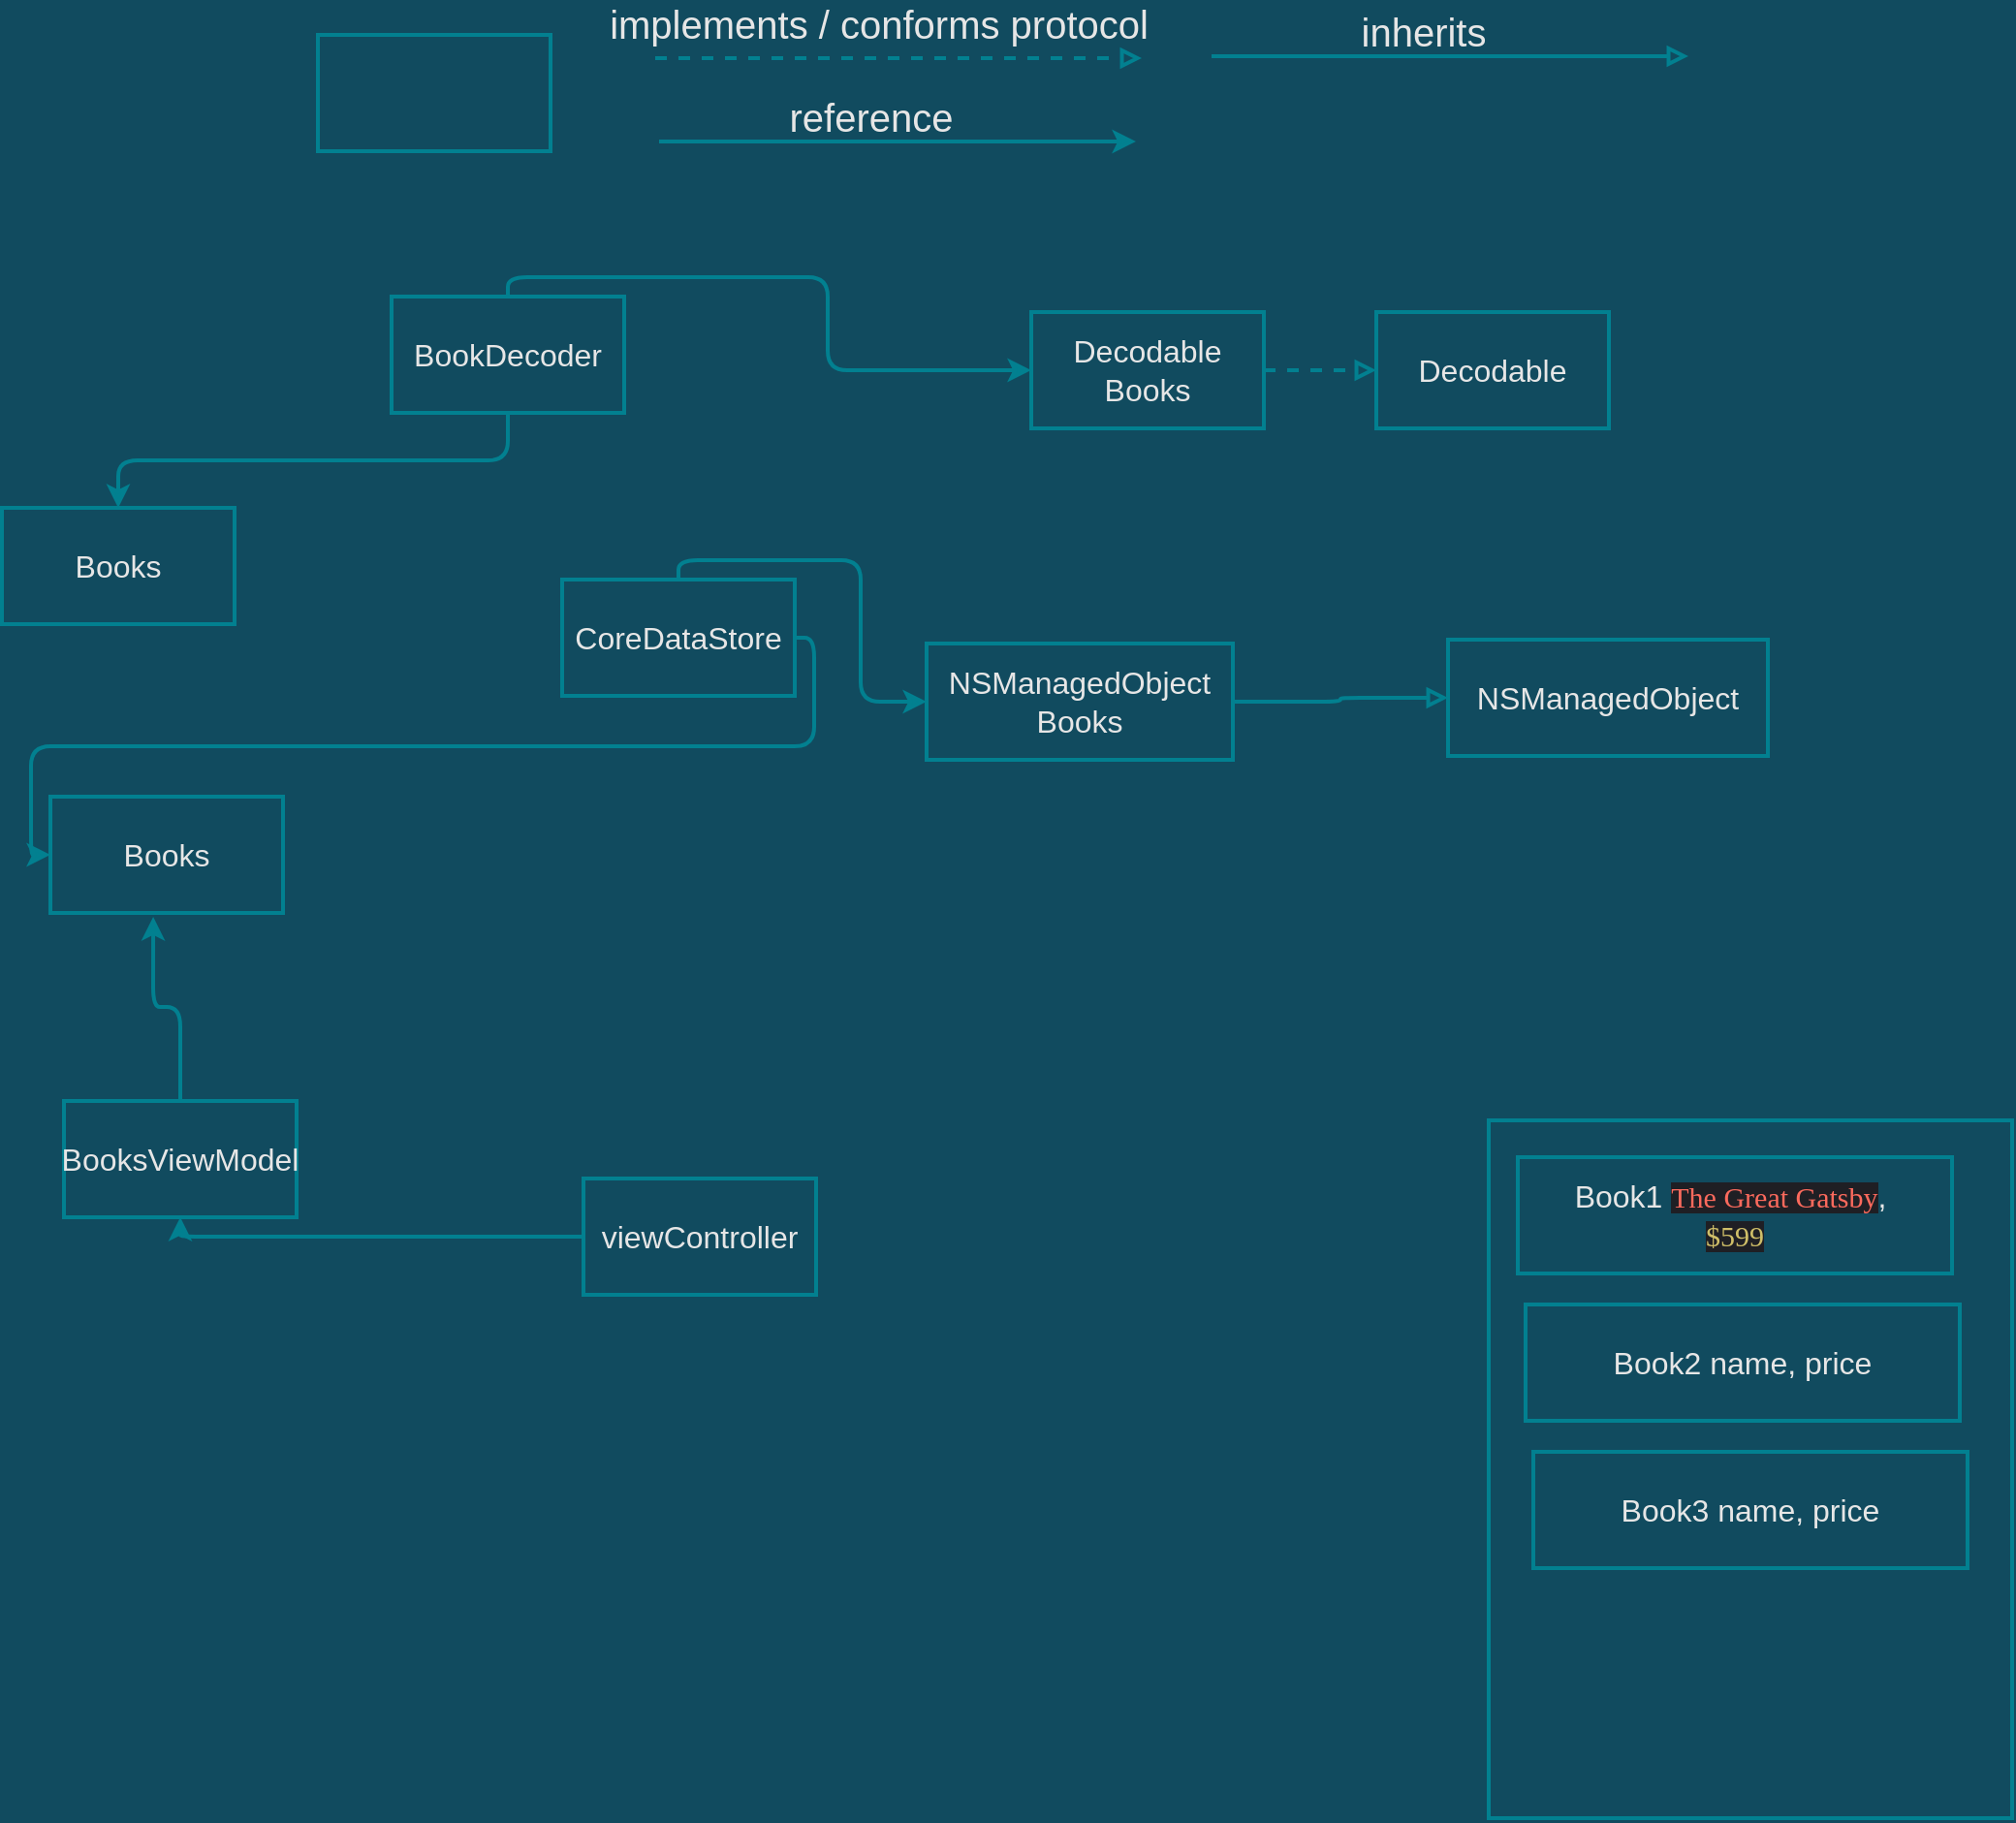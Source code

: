 <mxfile version="16.2.7" type="device" pages="2"><diagram id="s3s5PHK2nkMWllkmuQr3" name="arch graph"><mxGraphModel dx="2150" dy="1274" grid="0" gridSize="10" guides="1" tooltips="1" connect="1" arrows="1" fold="1" page="0" pageScale="1" pageWidth="850" pageHeight="1100" background="#114B5F" math="0" shadow="0"><root><mxCell id="0"/><mxCell id="1" parent="0"/><mxCell id="2b8pChCT7WdRBjHMDQLr-1" value="" style="rounded=0;whiteSpace=wrap;html=1;sketch=0;fontColor=#E6E6E6;strokeColor=#028090;fillColor=none;strokeWidth=2;fontSize=16;" parent="1" vertex="1"><mxGeometry x="53" y="-97" width="120" height="60" as="geometry"/></mxCell><mxCell id="2b8pChCT7WdRBjHMDQLr-2" value="" style="endArrow=classic;html=1;rounded=1;sketch=0;fontColor=#E4FDE1;strokeColor=#028090;fillColor=#F45B69;strokeWidth=2;edgeStyle=orthogonalEdgeStyle;" parent="1" edge="1"><mxGeometry width="50" height="50" relative="1" as="geometry"><mxPoint x="229" y="-42" as="sourcePoint"/><mxPoint x="475" y="-42" as="targetPoint"/></mxGeometry></mxCell><mxCell id="2b8pChCT7WdRBjHMDQLr-3" value="reference" style="edgeLabel;html=1;align=center;verticalAlign=middle;resizable=0;points=[];fontColor=#E6E6E6;labelBackgroundColor=none;fontSize=20;" parent="2b8pChCT7WdRBjHMDQLr-2" vertex="1" connectable="0"><mxGeometry x="-0.095" y="2" relative="1" as="geometry"><mxPoint x="-3" y="-11" as="offset"/></mxGeometry></mxCell><mxCell id="2b8pChCT7WdRBjHMDQLr-4" value="" style="endArrow=block;html=1;rounded=1;sketch=0;fontColor=#E4FDE1;strokeColor=#028090;fillColor=#F45B69;strokeWidth=2;endFill=0;dashed=1;edgeStyle=orthogonalEdgeStyle;" parent="1" edge="1"><mxGeometry width="50" height="50" relative="1" as="geometry"><mxPoint x="227" y="-85" as="sourcePoint"/><mxPoint x="478" y="-85" as="targetPoint"/></mxGeometry></mxCell><mxCell id="2b8pChCT7WdRBjHMDQLr-5" value="implements / conforms protocol" style="edgeLabel;html=1;align=center;verticalAlign=middle;resizable=0;points=[];fontColor=#E6E6E6;labelBackgroundColor=none;fontSize=20;" parent="2b8pChCT7WdRBjHMDQLr-4" vertex="1" connectable="0"><mxGeometry x="-0.095" y="2" relative="1" as="geometry"><mxPoint x="1" y="-16" as="offset"/></mxGeometry></mxCell><mxCell id="2b8pChCT7WdRBjHMDQLr-6" value="" style="endArrow=block;html=1;rounded=1;sketch=0;fontColor=#E4FDE1;strokeColor=#028090;fillColor=#F45B69;strokeWidth=2;endFill=0;edgeStyle=orthogonalEdgeStyle;" parent="1" edge="1"><mxGeometry width="50" height="50" relative="1" as="geometry"><mxPoint x="514" y="-86" as="sourcePoint"/><mxPoint x="760" y="-86" as="targetPoint"/></mxGeometry></mxCell><mxCell id="2b8pChCT7WdRBjHMDQLr-7" value="inherits" style="edgeLabel;html=1;align=center;verticalAlign=middle;resizable=0;points=[];fontColor=#E6E6E6;labelBackgroundColor=none;fontSize=20;" parent="2b8pChCT7WdRBjHMDQLr-6" vertex="1" connectable="0"><mxGeometry x="-0.095" y="2" relative="1" as="geometry"><mxPoint x="-3" y="-11" as="offset"/></mxGeometry></mxCell><mxCell id="XSatZWjj6nSK6bneO3cI-1" value="Books" style="rounded=0;whiteSpace=wrap;html=1;sketch=0;fontColor=#E6E6E6;strokeColor=#028090;fillColor=none;strokeWidth=2;fontSize=16;" vertex="1" parent="1"><mxGeometry x="-110" y="147" width="120" height="60" as="geometry"/></mxCell><mxCell id="XSatZWjj6nSK6bneO3cI-2" value="Decodable" style="rounded=0;whiteSpace=wrap;html=1;sketch=0;fontColor=#E6E6E6;strokeColor=#028090;fillColor=none;strokeWidth=2;fontSize=16;" vertex="1" parent="1"><mxGeometry x="599" y="46" width="120" height="60" as="geometry"/></mxCell><mxCell id="XSatZWjj6nSK6bneO3cI-5" value="BookDecoder" style="rounded=0;whiteSpace=wrap;html=1;sketch=0;fontColor=#E6E6E6;strokeColor=#028090;fillColor=none;strokeWidth=2;fontSize=16;" vertex="1" parent="1"><mxGeometry x="91" y="38" width="120" height="60" as="geometry"/></mxCell><mxCell id="XSatZWjj6nSK6bneO3cI-9" value="" style="endArrow=classic;html=1;rounded=1;sketch=0;fontColor=#E4FDE1;strokeColor=#028090;fillColor=#F45B69;strokeWidth=2;edgeStyle=orthogonalEdgeStyle;exitX=0.5;exitY=1;exitDx=0;exitDy=0;" edge="1" parent="1" source="XSatZWjj6nSK6bneO3cI-5" target="XSatZWjj6nSK6bneO3cI-1"><mxGeometry width="50" height="50" relative="1" as="geometry"><mxPoint x="239" y="-32" as="sourcePoint"/><mxPoint x="485" y="-32" as="targetPoint"/></mxGeometry></mxCell><mxCell id="XSatZWjj6nSK6bneO3cI-11" value="NSManagedObject&lt;br&gt;Books" style="rounded=0;whiteSpace=wrap;html=1;sketch=0;fontColor=#E6E6E6;strokeColor=#028090;fillColor=none;strokeWidth=2;fontSize=16;" vertex="1" parent="1"><mxGeometry x="367" y="217" width="158" height="60" as="geometry"/></mxCell><mxCell id="XSatZWjj6nSK6bneO3cI-14" value="Decodable Books" style="rounded=0;whiteSpace=wrap;html=1;sketch=0;fontColor=#E6E6E6;strokeColor=#028090;fillColor=none;strokeWidth=2;fontSize=16;" vertex="1" parent="1"><mxGeometry x="421" y="46" width="120" height="60" as="geometry"/></mxCell><mxCell id="XSatZWjj6nSK6bneO3cI-16" value="" style="endArrow=block;html=1;rounded=1;sketch=0;fontColor=#E4FDE1;strokeColor=#028090;fillColor=#F45B69;strokeWidth=2;endFill=0;dashed=1;edgeStyle=orthogonalEdgeStyle;exitX=1;exitY=0.5;exitDx=0;exitDy=0;" edge="1" parent="1" source="XSatZWjj6nSK6bneO3cI-14" target="XSatZWjj6nSK6bneO3cI-2"><mxGeometry width="50" height="50" relative="1" as="geometry"><mxPoint x="237" y="-75" as="sourcePoint"/><mxPoint x="488" y="-75" as="targetPoint"/></mxGeometry></mxCell><mxCell id="XSatZWjj6nSK6bneO3cI-20" value="" style="endArrow=classic;html=1;rounded=1;sketch=0;fontColor=#E4FDE1;strokeColor=#028090;fillColor=#F45B69;strokeWidth=2;edgeStyle=orthogonalEdgeStyle;exitX=0.5;exitY=0;exitDx=0;exitDy=0;entryX=0;entryY=0.5;entryDx=0;entryDy=0;" edge="1" parent="1" source="XSatZWjj6nSK6bneO3cI-5" target="XSatZWjj6nSK6bneO3cI-14"><mxGeometry width="50" height="50" relative="1" as="geometry"><mxPoint x="239" y="-32" as="sourcePoint"/><mxPoint x="485" y="-32" as="targetPoint"/></mxGeometry></mxCell><mxCell id="XSatZWjj6nSK6bneO3cI-22" value="CoreDataStore" style="rounded=0;whiteSpace=wrap;html=1;sketch=0;fontColor=#E6E6E6;strokeColor=#028090;fillColor=none;strokeWidth=2;fontSize=16;" vertex="1" parent="1"><mxGeometry x="179" y="184" width="120" height="60" as="geometry"/></mxCell><mxCell id="XSatZWjj6nSK6bneO3cI-23" value="Books" style="rounded=0;whiteSpace=wrap;html=1;sketch=0;fontColor=#E6E6E6;strokeColor=#028090;fillColor=none;strokeWidth=2;fontSize=16;" vertex="1" parent="1"><mxGeometry x="-85" y="296" width="120" height="60" as="geometry"/></mxCell><mxCell id="XSatZWjj6nSK6bneO3cI-26" value="" style="endArrow=classic;html=1;rounded=1;sketch=0;fontColor=#E4FDE1;strokeColor=#028090;fillColor=#F45B69;strokeWidth=2;edgeStyle=orthogonalEdgeStyle;exitX=1;exitY=0.5;exitDx=0;exitDy=0;entryX=0;entryY=0.5;entryDx=0;entryDy=0;" edge="1" parent="1" source="XSatZWjj6nSK6bneO3cI-22" target="XSatZWjj6nSK6bneO3cI-23"><mxGeometry width="50" height="50" relative="1" as="geometry"><mxPoint x="239" y="-32" as="sourcePoint"/><mxPoint x="485" y="-32" as="targetPoint"/></mxGeometry></mxCell><mxCell id="XSatZWjj6nSK6bneO3cI-28" value="" style="endArrow=classic;html=1;rounded=1;sketch=0;fontColor=#E4FDE1;strokeColor=#028090;fillColor=#F45B69;strokeWidth=2;edgeStyle=orthogonalEdgeStyle;exitX=0.5;exitY=0;exitDx=0;exitDy=0;entryX=0;entryY=0.5;entryDx=0;entryDy=0;" edge="1" parent="1" source="XSatZWjj6nSK6bneO3cI-22" target="XSatZWjj6nSK6bneO3cI-11"><mxGeometry width="50" height="50" relative="1" as="geometry"><mxPoint x="-32" y="138" as="sourcePoint"/><mxPoint x="431" y="86" as="targetPoint"/></mxGeometry></mxCell><mxCell id="XSatZWjj6nSK6bneO3cI-29" value="NSManagedObject" style="rounded=0;whiteSpace=wrap;html=1;sketch=0;fontColor=#E6E6E6;strokeColor=#028090;fillColor=none;strokeWidth=2;fontSize=16;" vertex="1" parent="1"><mxGeometry x="636" y="215" width="165" height="60" as="geometry"/></mxCell><mxCell id="XSatZWjj6nSK6bneO3cI-31" value="" style="endArrow=block;html=1;rounded=1;sketch=0;fontColor=#E4FDE1;strokeColor=#028090;fillColor=#F45B69;strokeWidth=2;endFill=0;edgeStyle=orthogonalEdgeStyle;exitX=1;exitY=0.5;exitDx=0;exitDy=0;entryX=0;entryY=0.5;entryDx=0;entryDy=0;" edge="1" parent="1" source="XSatZWjj6nSK6bneO3cI-11" target="XSatZWjj6nSK6bneO3cI-29"><mxGeometry width="50" height="50" relative="1" as="geometry"><mxPoint x="524" y="-76" as="sourcePoint"/><mxPoint x="770" y="-76" as="targetPoint"/></mxGeometry></mxCell><mxCell id="XSatZWjj6nSK6bneO3cI-37" value="" style="rounded=0;whiteSpace=wrap;html=1;sketch=0;fontColor=#E6E6E6;strokeColor=#028090;fillColor=none;strokeWidth=2;fontSize=16;" vertex="1" parent="1"><mxGeometry x="657" y="463" width="270" height="360" as="geometry"/></mxCell><mxCell id="XSatZWjj6nSK6bneO3cI-39" value="Book1&amp;nbsp;&lt;span style=&quot;background-color: rgb(31 , 31 , 36) ; color: rgb(252 , 106 , 93) ; font-family: &amp;#34;menlo&amp;#34; ; font-size: 15px&quot;&gt;The Great Gatsby&lt;/span&gt;&lt;span&gt;,&amp;nbsp;&lt;br&gt;&lt;/span&gt;&lt;span style=&quot;background-color: rgb(31 , 31 , 36) ; color: rgb(208 , 191 , 105) ; font-family: &amp;#34;menlo&amp;#34; ; font-size: 15px&quot;&gt;$599&lt;/span&gt;" style="rounded=0;whiteSpace=wrap;html=1;sketch=0;fontColor=#E6E6E6;strokeColor=#028090;fillColor=none;strokeWidth=2;fontSize=16;" vertex="1" parent="1"><mxGeometry x="672" y="482" width="224" height="60" as="geometry"/></mxCell><mxCell id="XSatZWjj6nSK6bneO3cI-40" value="Book2 name, price" style="rounded=0;whiteSpace=wrap;html=1;sketch=0;fontColor=#E6E6E6;strokeColor=#028090;fillColor=none;strokeWidth=2;fontSize=16;" vertex="1" parent="1"><mxGeometry x="676" y="558" width="224" height="60" as="geometry"/></mxCell><mxCell id="XSatZWjj6nSK6bneO3cI-41" value="Book3 name, price" style="rounded=0;whiteSpace=wrap;html=1;sketch=0;fontColor=#E6E6E6;strokeColor=#028090;fillColor=none;strokeWidth=2;fontSize=16;" vertex="1" parent="1"><mxGeometry x="680" y="634" width="224" height="60" as="geometry"/></mxCell><mxCell id="v2vl-y0W4b-oG7ATVCOy-1" value="viewController" style="rounded=0;whiteSpace=wrap;html=1;sketch=0;fontColor=#E6E6E6;strokeColor=#028090;fillColor=none;strokeWidth=2;fontSize=16;" vertex="1" parent="1"><mxGeometry x="190" y="493" width="120" height="60" as="geometry"/></mxCell><mxCell id="v2vl-y0W4b-oG7ATVCOy-4" value="" style="endArrow=classic;html=1;rounded=1;sketch=0;fontColor=#E4FDE1;strokeColor=#028090;fillColor=#F45B69;strokeWidth=2;edgeStyle=orthogonalEdgeStyle;exitX=0;exitY=0.5;exitDx=0;exitDy=0;entryX=0.5;entryY=1;entryDx=0;entryDy=0;" edge="1" parent="1" source="v2vl-y0W4b-oG7ATVCOy-1" target="v2vl-y0W4b-oG7ATVCOy-6"><mxGeometry width="50" height="50" relative="1" as="geometry"><mxPoint x="239" y="-32" as="sourcePoint"/><mxPoint x="485" y="-32" as="targetPoint"/></mxGeometry></mxCell><mxCell id="v2vl-y0W4b-oG7ATVCOy-6" value="BooksViewModel" style="rounded=0;whiteSpace=wrap;html=1;sketch=0;fontColor=#E6E6E6;strokeColor=#028090;fillColor=none;strokeWidth=2;fontSize=16;" vertex="1" parent="1"><mxGeometry x="-78" y="453" width="120" height="60" as="geometry"/></mxCell><mxCell id="v2vl-y0W4b-oG7ATVCOy-16" value="" style="endArrow=classic;html=1;rounded=1;sketch=0;fontColor=#E4FDE1;strokeColor=#028090;fillColor=#F45B69;strokeWidth=2;edgeStyle=orthogonalEdgeStyle;entryX=0.442;entryY=1.033;entryDx=0;entryDy=0;entryPerimeter=0;exitX=0.5;exitY=0;exitDx=0;exitDy=0;" edge="1" parent="1" source="v2vl-y0W4b-oG7ATVCOy-6" target="XSatZWjj6nSK6bneO3cI-23"><mxGeometry width="50" height="50" relative="1" as="geometry"><mxPoint x="111" y="410" as="sourcePoint"/><mxPoint x="357" y="410" as="targetPoint"/></mxGeometry></mxCell></root></mxGraphModel></diagram><diagram name="intro" id="0RVX4QAVQ40gt919vhp8"><mxGraphModel dx="2150" dy="1274" grid="0" gridSize="10" guides="1" tooltips="1" connect="1" arrows="1" fold="1" page="0" pageScale="1" pageWidth="850" pageHeight="1100" background="#114B5F" math="0" shadow="0"><root><mxCell id="l4dwIYgDy7TmQ_ZkBe4M-0"/><mxCell id="l4dwIYgDy7TmQ_ZkBe4M-1" parent="l4dwIYgDy7TmQ_ZkBe4M-0"/><mxCell id="l4dwIYgDy7TmQ_ZkBe4M-9" value="&lt;p class=&quot;p1&quot; style=&quot;margin: 0px ; font-stretch: normal ; font-size: 60px ; line-height: normal ; font-family: &amp;#34;pingfang tc&amp;#34;&quot;&gt;&lt;font color=&quot;#e6e6e6&quot; style=&quot;font-size: 60px&quot;&gt;&lt;span class=&quot;s1&quot; style=&quot;font-stretch: normal ; line-height: normal ; font-family: &amp;#34;helvetica neue&amp;#34; ; font-size: 60px&quot;&gt;TDD的實際操作示範&lt;/span&gt;&lt;/font&gt;&lt;/p&gt;" style="text;html=1;align=center;verticalAlign=middle;resizable=0;points=[];autosize=1;strokeColor=none;fillColor=none;fontColor=#E4FDE1;fontSize=60;" parent="l4dwIYgDy7TmQ_ZkBe4M-1" vertex="1"><mxGeometry x="72" y="-105" width="549" height="88" as="geometry"/></mxCell><mxCell id="l4dwIYgDy7TmQ_ZkBe4M-10" value="Hsiang-Lin 祥霖" style="text;html=1;align=center;verticalAlign=middle;resizable=0;points=[];autosize=1;strokeColor=none;fillColor=none;fontSize=36;fontColor=#E6E6E6;" parent="l4dwIYgDy7TmQ_ZkBe4M-1" vertex="1"><mxGeometry x="211" y="171" width="264" height="47" as="geometry"/></mxCell><mxCell id="l4dwIYgDy7TmQ_ZkBe4M-14" value="為什麼要Test？" style="text;html=1;align=center;verticalAlign=middle;resizable=0;points=[];autosize=1;strokeColor=none;fillColor=none;fontSize=36;fontColor=#E6E6E6;" parent="l4dwIYgDy7TmQ_ZkBe4M-1" vertex="1"><mxGeometry x="221" y="582" width="256" height="47" as="geometry"/></mxCell><mxCell id="l4dwIYgDy7TmQ_ZkBe4M-16" value="因為不知道程式是不是正確的執行，&lt;br&gt;要知道程式是否正確的執行就是執行程式" style="text;html=1;align=center;verticalAlign=middle;resizable=0;points=[];autosize=1;strokeColor=none;fillColor=none;fontSize=36;fontFamily=Helvetica;fontColor=#E6E6E6;" parent="l4dwIYgDy7TmQ_ZkBe4M-1" vertex="1"><mxGeometry x="14" y="665" width="658" height="90" as="geometry"/></mxCell><mxCell id="l4dwIYgDy7TmQ_ZkBe4M-22" value="TDD 3 step" style="text;html=1;align=center;verticalAlign=middle;resizable=0;points=[];autosize=1;strokeColor=none;fillColor=none;fontSize=36;fontFamily=Helvetica;fontColor=#E6E6E6;" parent="l4dwIYgDy7TmQ_ZkBe4M-1" vertex="1"><mxGeometry x="242" y="1052" width="192" height="47" as="geometry"/></mxCell><mxCell id="l4dwIYgDy7TmQ_ZkBe4M-23" value="Red" style="text;html=1;align=center;verticalAlign=middle;resizable=0;points=[];autosize=1;strokeColor=none;fillColor=none;fontSize=36;fontFamily=Helvetica;fontColor=#FF3333;" parent="l4dwIYgDy7TmQ_ZkBe4M-1" vertex="1"><mxGeometry x="103" y="1166" width="76" height="47" as="geometry"/></mxCell><mxCell id="l4dwIYgDy7TmQ_ZkBe4M-24" value="Green" style="text;html=1;align=center;verticalAlign=middle;resizable=0;points=[];autosize=1;strokeColor=none;fillColor=none;fontSize=36;fontFamily=Helvetica;fontColor=#66FF66;" parent="l4dwIYgDy7TmQ_ZkBe4M-1" vertex="1"><mxGeometry x="261" y="1166" width="110" height="47" as="geometry"/></mxCell><mxCell id="l4dwIYgDy7TmQ_ZkBe4M-25" value="Refactor" style="text;html=1;align=center;verticalAlign=middle;resizable=0;points=[];autosize=1;strokeColor=none;fillColor=none;fontSize=36;fontFamily=Helvetica;fontColor=#E6E6E6;" parent="l4dwIYgDy7TmQ_ZkBe4M-1" vertex="1"><mxGeometry x="437" y="1166" width="146" height="47" as="geometry"/></mxCell><mxCell id="l4dwIYgDy7TmQ_ZkBe4M-27" value="費氏數列 fibonacci sequence" style="text;html=1;align=center;verticalAlign=middle;resizable=0;points=[];autosize=1;strokeColor=none;fillColor=none;fontSize=36;fontFamily=Helvetica;fontColor=#E6E6E6;" parent="l4dwIYgDy7TmQ_ZkBe4M-1" vertex="1"><mxGeometry x="42" y="1711" width="472" height="47" as="geometry"/></mxCell><mxCell id="l4dwIYgDy7TmQ_ZkBe4M-28" value="實際例子操作" style="text;html=1;align=center;verticalAlign=middle;resizable=0;points=[];autosize=1;strokeColor=none;fillColor=none;fontSize=36;fontFamily=Helvetica;fontColor=#E6E6E6;" parent="l4dwIYgDy7TmQ_ZkBe4M-1" vertex="1"><mxGeometry x="194" y="1472" width="226" height="47" as="geometry"/></mxCell><mxCell id="l4dwIYgDy7TmQ_ZkBe4M-29" value="BDD" style="text;html=1;align=center;verticalAlign=middle;resizable=0;points=[];autosize=1;strokeColor=none;fillColor=none;fontSize=36;fontFamily=Helvetica;fontColor=#E6E6E6;" parent="l4dwIYgDy7TmQ_ZkBe4M-1" vertex="1"><mxGeometry x="239" y="2205" width="86" height="47" as="geometry"/></mxCell><mxCell id="l4dwIYgDy7TmQ_ZkBe4M-31" value="0, 1, 1, 2, 3, 5, 8, 13, 21" style="text;html=1;align=center;verticalAlign=middle;resizable=0;points=[];autosize=1;strokeColor=none;fillColor=none;fontSize=36;fontFamily=Helvetica;fontColor=#E6E6E6;" parent="l4dwIYgDy7TmQ_ZkBe4M-1" vertex="1"><mxGeometry x="79" y="1809" width="390" height="47" as="geometry"/></mxCell><mxCell id="l4dwIYgDy7TmQ_ZkBe4M-32" value="Given" style="text;html=1;align=center;verticalAlign=middle;resizable=0;points=[];autosize=1;strokeColor=none;fillColor=none;fontSize=36;fontFamily=Helvetica;fontColor=#E6E6E6;" parent="l4dwIYgDy7TmQ_ZkBe4M-1" vertex="1"><mxGeometry x="21" y="2316" width="104" height="47" as="geometry"/></mxCell><mxCell id="l4dwIYgDy7TmQ_ZkBe4M-33" value="When" style="text;html=1;align=center;verticalAlign=middle;resizable=0;points=[];autosize=1;strokeColor=none;fillColor=none;fontSize=36;fontFamily=Helvetica;fontColor=#E6E6E6;" parent="l4dwIYgDy7TmQ_ZkBe4M-1" vertex="1"><mxGeometry x="18" y="2459" width="104" height="47" as="geometry"/></mxCell><mxCell id="l4dwIYgDy7TmQ_ZkBe4M-34" value="Then" style="text;html=1;align=center;verticalAlign=middle;resizable=0;points=[];autosize=1;strokeColor=none;fillColor=none;fontSize=36;fontFamily=Helvetica;fontColor=#E6E6E6;" parent="l4dwIYgDy7TmQ_ZkBe4M-1" vertex="1"><mxGeometry x="24" y="2627" width="92" height="47" as="geometry"/></mxCell><mxCell id="l4dwIYgDy7TmQ_ZkBe4M-35" value="a function" style="text;html=1;align=center;verticalAlign=middle;resizable=0;points=[];autosize=1;strokeColor=none;fillColor=none;fontSize=36;fontFamily=Helvetica;fontColor=#E6E6E6;" parent="l4dwIYgDy7TmQ_ZkBe4M-1" vertex="1"><mxGeometry x="230" y="2320" width="166" height="47" as="geometry"/></mxCell><mxCell id="l4dwIYgDy7TmQ_ZkBe4M-36" value="input an number x" style="text;html=1;align=center;verticalAlign=middle;resizable=0;points=[];autosize=1;strokeColor=none;fillColor=none;fontSize=36;fontFamily=Helvetica;fontColor=#E6E6E6;" parent="l4dwIYgDy7TmQ_ZkBe4M-1" vertex="1"><mxGeometry x="221" y="2462" width="298" height="47" as="geometry"/></mxCell><mxCell id="l4dwIYgDy7TmQ_ZkBe4M-37" value="get the xth number in the fibonacci" style="text;html=1;align=center;verticalAlign=middle;resizable=0;points=[];autosize=1;strokeColor=none;fillColor=none;fontSize=36;fontFamily=Helvetica;fontColor=#E6E6E6;" parent="l4dwIYgDy7TmQ_ZkBe4M-1" vertex="1"><mxGeometry x="163" y="2625" width="560" height="47" as="geometry"/></mxCell><mxCell id="l4dwIYgDy7TmQ_ZkBe4M-39" value="Decode json to model" style="text;html=1;align=center;verticalAlign=middle;resizable=0;points=[];autosize=1;strokeColor=none;fillColor=none;fontSize=36;fontFamily=Helvetica;fontColor=#E6E6E6;" parent="l4dwIYgDy7TmQ_ZkBe4M-1" vertex="1"><mxGeometry x="145" y="2914" width="358" height="47" as="geometry"/></mxCell><mxCell id="l4dwIYgDy7TmQ_ZkBe4M-40" value="f(x) = y" style="text;html=1;align=center;verticalAlign=middle;resizable=0;points=[];autosize=1;strokeColor=none;fillColor=none;fontSize=36;fontFamily=Helvetica;fontColor=#E6E6E6;" parent="l4dwIYgDy7TmQ_ZkBe4M-1" vertex="1"><mxGeometry y="3049" width="121" height="47" as="geometry"/></mxCell><mxCell id="l4dwIYgDy7TmQ_ZkBe4M-41" value="func decode(data) -&amp;gt; [Book]" style="text;html=1;align=center;verticalAlign=middle;resizable=0;points=[];autosize=1;strokeColor=none;fillColor=none;fontSize=36;fontFamily=Helvetica;fontColor=#E6E6E6;" parent="l4dwIYgDy7TmQ_ZkBe4M-1" vertex="1"><mxGeometry x="201" y="3063" width="455" height="47" as="geometry"/></mxCell><mxCell id="Ba3KKI49HuqTO_D3BafK-0" value="Given" style="text;html=1;align=center;verticalAlign=middle;resizable=0;points=[];autosize=1;strokeColor=none;fillColor=none;fontSize=36;fontFamily=Helvetica;fontColor=#E6E6E6;" vertex="1" parent="l4dwIYgDy7TmQ_ZkBe4M-1"><mxGeometry x="3" y="3169" width="104" height="47" as="geometry"/></mxCell><mxCell id="Ba3KKI49HuqTO_D3BafK-1" value="When" style="text;html=1;align=center;verticalAlign=middle;resizable=0;points=[];autosize=1;strokeColor=none;fillColor=none;fontSize=36;fontFamily=Helvetica;fontColor=#E6E6E6;" vertex="1" parent="l4dwIYgDy7TmQ_ZkBe4M-1"><mxGeometry y="3312" width="104" height="47" as="geometry"/></mxCell><mxCell id="Ba3KKI49HuqTO_D3BafK-2" value="Then" style="text;html=1;align=center;verticalAlign=middle;resizable=0;points=[];autosize=1;strokeColor=none;fillColor=none;fontSize=36;fontFamily=Helvetica;fontColor=#E6E6E6;" vertex="1" parent="l4dwIYgDy7TmQ_ZkBe4M-1"><mxGeometry x="6" y="3480" width="92" height="47" as="geometry"/></mxCell><mxCell id="Ba3KKI49HuqTO_D3BafK-3" value="A json data, a decode function" style="text;html=1;align=center;verticalAlign=middle;resizable=0;points=[];autosize=1;strokeColor=none;fillColor=none;fontSize=36;fontFamily=Helvetica;fontColor=#E6E6E6;" vertex="1" parent="l4dwIYgDy7TmQ_ZkBe4M-1"><mxGeometry x="133" y="3230" width="492" height="47" as="geometry"/></mxCell><mxCell id="Ba3KKI49HuqTO_D3BafK-4" value="put the data in to decode function" style="text;html=1;align=center;verticalAlign=middle;resizable=0;points=[];autosize=1;strokeColor=none;fillColor=none;fontSize=36;fontFamily=Helvetica;fontColor=#E6E6E6;" vertex="1" parent="l4dwIYgDy7TmQ_ZkBe4M-1"><mxGeometry x="137" y="3368" width="542" height="47" as="geometry"/></mxCell><mxCell id="Ba3KKI49HuqTO_D3BafK-5" value="Get the Book list" style="text;html=1;align=center;verticalAlign=middle;resizable=0;points=[];autosize=1;strokeColor=none;fillColor=none;fontSize=36;fontFamily=Helvetica;fontColor=#E6E6E6;" vertex="1" parent="l4dwIYgDy7TmQ_ZkBe4M-1"><mxGeometry x="182" y="3516" width="274" height="47" as="geometry"/></mxCell><mxCell id="q_VdLgVKJLH73tIoflVm-0" value="How to test retain cycle?" style="text;html=1;align=center;verticalAlign=middle;resizable=0;points=[];autosize=1;strokeColor=none;fillColor=none;fontSize=36;fontFamily=Helvetica;fontColor=#E6E6E6;" vertex="1" parent="l4dwIYgDy7TmQ_ZkBe4M-1"><mxGeometry x="90" y="3828" width="402" height="47" as="geometry"/></mxCell><mxCell id="q_VdLgVKJLH73tIoflVm-1" value="How to test private function?" style="text;html=1;align=center;verticalAlign=middle;resizable=0;points=[];autosize=1;strokeColor=none;fillColor=none;fontSize=36;fontFamily=Helvetica;fontColor=#E6E6E6;" vertex="1" parent="l4dwIYgDy7TmQ_ZkBe4M-1"><mxGeometry x="64" y="3957" width="464" height="47" as="geometry"/></mxCell><mxCell id="q_VdLgVKJLH73tIoflVm-2" value="Unit Tests&amp;nbsp;" style="text;html=1;align=center;verticalAlign=middle;resizable=0;points=[];autosize=1;strokeColor=none;fillColor=none;fontSize=36;fontFamily=Helvetica;fontColor=#E6E6E6;" vertex="1" parent="l4dwIYgDy7TmQ_ZkBe4M-1"><mxGeometry x="-33.5" y="4161" width="177" height="47" as="geometry"/></mxCell><mxCell id="q_VdLgVKJLH73tIoflVm-4" value="Test behaviour, status change" style="text;html=1;align=center;verticalAlign=middle;resizable=0;points=[];autosize=1;strokeColor=none;fillColor=none;fontSize=36;fontFamily=Helvetica;fontColor=#E6E6E6;" vertex="1" parent="l4dwIYgDy7TmQ_ZkBe4M-1"><mxGeometry x="380" y="4165" width="486" height="47" as="geometry"/></mxCell><mxCell id="q_VdLgVKJLH73tIoflVm-5" value="Integration tests/ snapshot tests&amp;nbsp;" style="text;html=1;align=center;verticalAlign=middle;resizable=0;points=[];autosize=1;strokeColor=none;fillColor=none;fontSize=36;fontFamily=Helvetica;fontColor=#E6E6E6;" vertex="1" parent="l4dwIYgDy7TmQ_ZkBe4M-1"><mxGeometry x="-292" y="4281" width="528" height="47" as="geometry"/></mxCell><mxCell id="q_VdLgVKJLH73tIoflVm-6" value="UI Tests" style="text;html=1;align=center;verticalAlign=middle;resizable=0;points=[];autosize=1;strokeColor=none;fillColor=none;fontSize=36;fontFamily=Helvetica;fontColor=#E6E6E6;" vertex="1" parent="l4dwIYgDy7TmQ_ZkBe4M-1"><mxGeometry x="-33.5" y="4404" width="139" height="47" as="geometry"/></mxCell><mxCell id="q_VdLgVKJLH73tIoflVm-7" value="Test ViewController as a public interface" style="text;html=1;align=center;verticalAlign=middle;resizable=0;points=[];autosize=1;strokeColor=none;fillColor=none;fontSize=36;fontFamily=Helvetica;fontColor=#E6E6E6;" vertex="1" parent="l4dwIYgDy7TmQ_ZkBe4M-1"><mxGeometry x="328" y="4269" width="650" height="47" as="geometry"/></mxCell><mxCell id="q_VdLgVKJLH73tIoflVm-8" value="Decouple the implementation detail, but hard to debug" style="text;html=1;align=center;verticalAlign=middle;resizable=0;points=[];autosize=1;strokeColor=none;fillColor=none;fontSize=36;fontFamily=Helvetica;fontColor=#E6E6E6;" vertex="1" parent="l4dwIYgDy7TmQ_ZkBe4M-1"><mxGeometry x="252" y="4345" width="875" height="47" as="geometry"/></mxCell></root></mxGraphModel></diagram></mxfile>